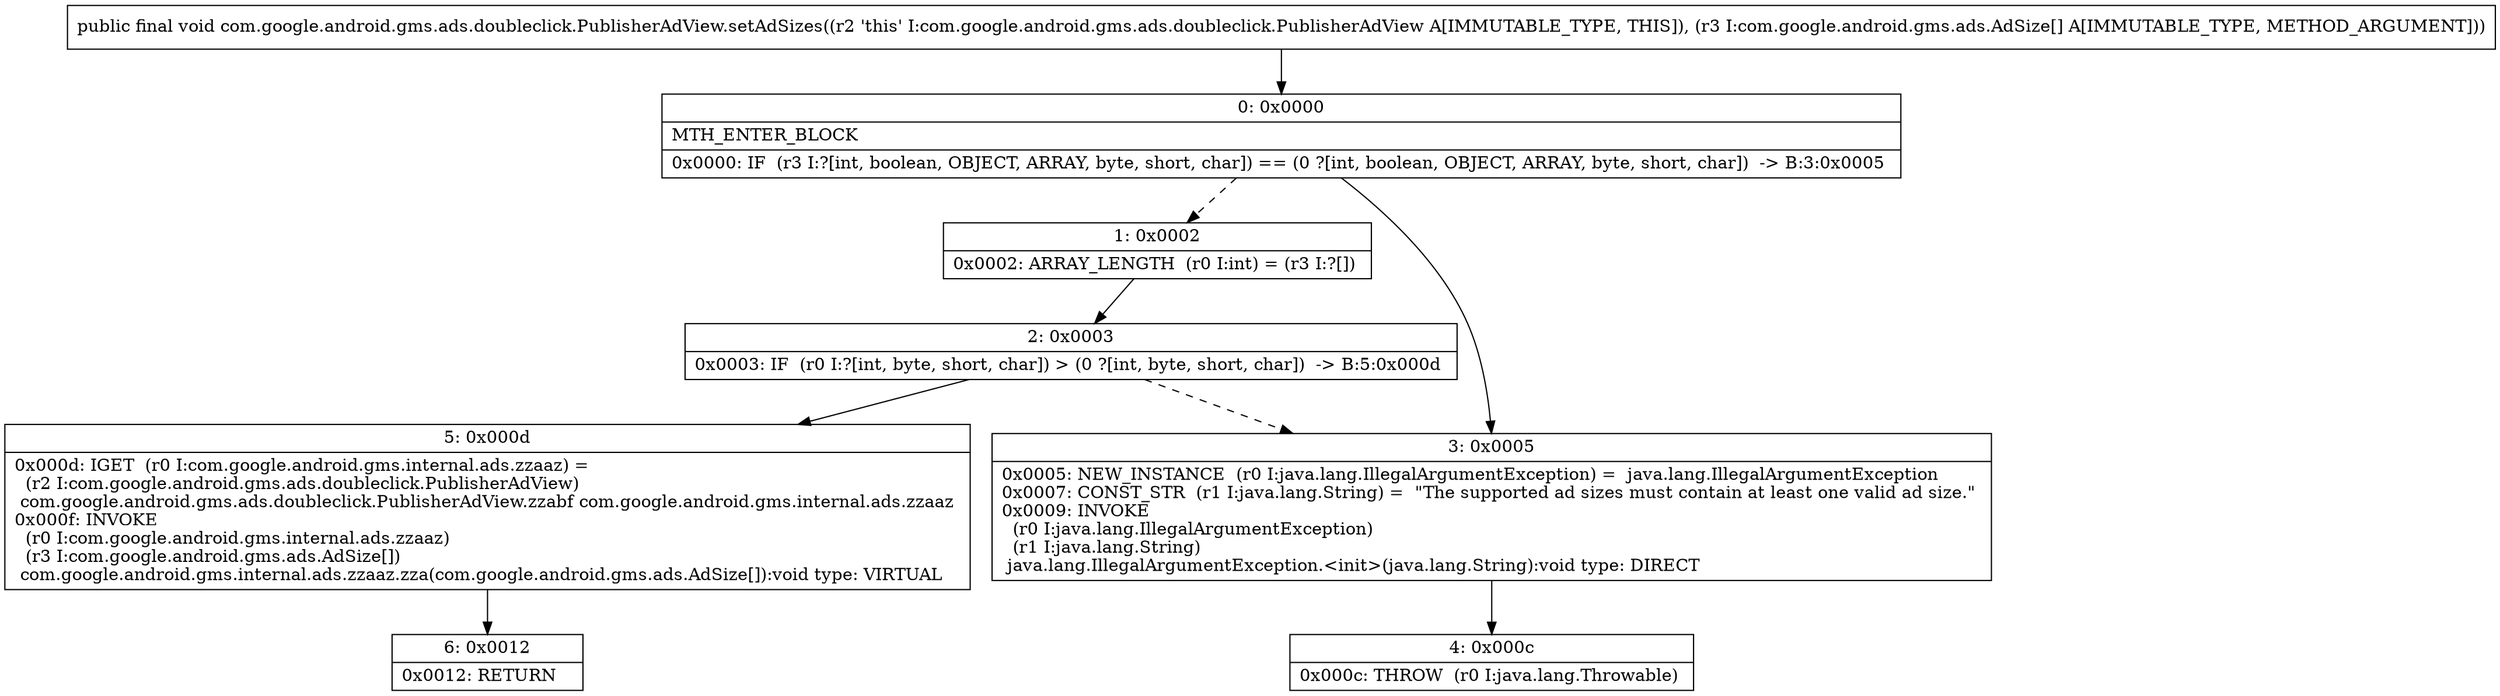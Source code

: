 digraph "CFG forcom.google.android.gms.ads.doubleclick.PublisherAdView.setAdSizes([Lcom\/google\/android\/gms\/ads\/AdSize;)V" {
Node_0 [shape=record,label="{0\:\ 0x0000|MTH_ENTER_BLOCK\l|0x0000: IF  (r3 I:?[int, boolean, OBJECT, ARRAY, byte, short, char]) == (0 ?[int, boolean, OBJECT, ARRAY, byte, short, char])  \-\> B:3:0x0005 \l}"];
Node_1 [shape=record,label="{1\:\ 0x0002|0x0002: ARRAY_LENGTH  (r0 I:int) = (r3 I:?[]) \l}"];
Node_2 [shape=record,label="{2\:\ 0x0003|0x0003: IF  (r0 I:?[int, byte, short, char]) \> (0 ?[int, byte, short, char])  \-\> B:5:0x000d \l}"];
Node_3 [shape=record,label="{3\:\ 0x0005|0x0005: NEW_INSTANCE  (r0 I:java.lang.IllegalArgumentException) =  java.lang.IllegalArgumentException \l0x0007: CONST_STR  (r1 I:java.lang.String) =  \"The supported ad sizes must contain at least one valid ad size.\" \l0x0009: INVOKE  \l  (r0 I:java.lang.IllegalArgumentException)\l  (r1 I:java.lang.String)\l java.lang.IllegalArgumentException.\<init\>(java.lang.String):void type: DIRECT \l}"];
Node_4 [shape=record,label="{4\:\ 0x000c|0x000c: THROW  (r0 I:java.lang.Throwable) \l}"];
Node_5 [shape=record,label="{5\:\ 0x000d|0x000d: IGET  (r0 I:com.google.android.gms.internal.ads.zzaaz) = \l  (r2 I:com.google.android.gms.ads.doubleclick.PublisherAdView)\l com.google.android.gms.ads.doubleclick.PublisherAdView.zzabf com.google.android.gms.internal.ads.zzaaz \l0x000f: INVOKE  \l  (r0 I:com.google.android.gms.internal.ads.zzaaz)\l  (r3 I:com.google.android.gms.ads.AdSize[])\l com.google.android.gms.internal.ads.zzaaz.zza(com.google.android.gms.ads.AdSize[]):void type: VIRTUAL \l}"];
Node_6 [shape=record,label="{6\:\ 0x0012|0x0012: RETURN   \l}"];
MethodNode[shape=record,label="{public final void com.google.android.gms.ads.doubleclick.PublisherAdView.setAdSizes((r2 'this' I:com.google.android.gms.ads.doubleclick.PublisherAdView A[IMMUTABLE_TYPE, THIS]), (r3 I:com.google.android.gms.ads.AdSize[] A[IMMUTABLE_TYPE, METHOD_ARGUMENT])) }"];
MethodNode -> Node_0;
Node_0 -> Node_1[style=dashed];
Node_0 -> Node_3;
Node_1 -> Node_2;
Node_2 -> Node_3[style=dashed];
Node_2 -> Node_5;
Node_3 -> Node_4;
Node_5 -> Node_6;
}

